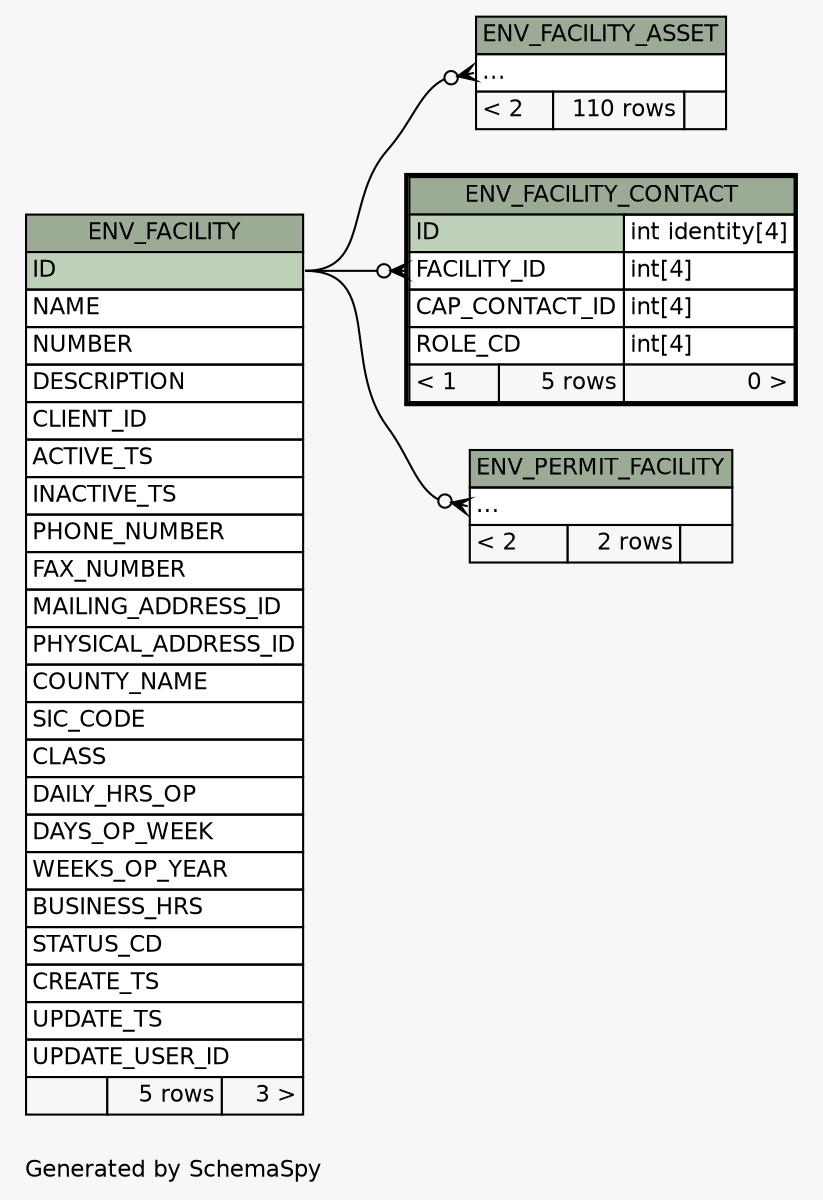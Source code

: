 // dot 2.28.0 on Windows 7 6.1
// SchemaSpy rev 590
digraph "twoDegreesRelationshipsDiagram" {
  graph [
    rankdir="RL"
    bgcolor="#f7f7f7"
    label="\nGenerated by SchemaSpy"
    labeljust="l"
    nodesep="0.18"
    ranksep="0.46"
    fontname="Helvetica"
    fontsize="11"
  ];
  node [
    fontname="Helvetica"
    fontsize="11"
    shape="plaintext"
  ];
  edge [
    arrowsize="0.8"
  ];
  "ENV_FACILITY_ASSET":"elipses":w -> "ENV_FACILITY":"ID":e [arrowhead=none dir=back arrowtail=crowodot];
  "ENV_FACILITY_CONTACT":"FACILITY_ID":w -> "ENV_FACILITY":"ID":e [arrowhead=none dir=back arrowtail=crowodot];
  "ENV_PERMIT_FACILITY":"elipses":w -> "ENV_FACILITY":"ID":e [arrowhead=none dir=back arrowtail=crowodot];
  "ENV_FACILITY" [
    label=<
    <TABLE BORDER="0" CELLBORDER="1" CELLSPACING="0" BGCOLOR="#ffffff">
      <TR><TD COLSPAN="3" BGCOLOR="#9bab96" ALIGN="CENTER">ENV_FACILITY</TD></TR>
      <TR><TD PORT="ID" COLSPAN="3" BGCOLOR="#bed1b8" ALIGN="LEFT">ID</TD></TR>
      <TR><TD PORT="NAME" COLSPAN="3" ALIGN="LEFT">NAME</TD></TR>
      <TR><TD PORT="NUMBER" COLSPAN="3" ALIGN="LEFT">NUMBER</TD></TR>
      <TR><TD PORT="DESCRIPTION" COLSPAN="3" ALIGN="LEFT">DESCRIPTION</TD></TR>
      <TR><TD PORT="CLIENT_ID" COLSPAN="3" ALIGN="LEFT">CLIENT_ID</TD></TR>
      <TR><TD PORT="ACTIVE_TS" COLSPAN="3" ALIGN="LEFT">ACTIVE_TS</TD></TR>
      <TR><TD PORT="INACTIVE_TS" COLSPAN="3" ALIGN="LEFT">INACTIVE_TS</TD></TR>
      <TR><TD PORT="PHONE_NUMBER" COLSPAN="3" ALIGN="LEFT">PHONE_NUMBER</TD></TR>
      <TR><TD PORT="FAX_NUMBER" COLSPAN="3" ALIGN="LEFT">FAX_NUMBER</TD></TR>
      <TR><TD PORT="MAILING_ADDRESS_ID" COLSPAN="3" ALIGN="LEFT">MAILING_ADDRESS_ID</TD></TR>
      <TR><TD PORT="PHYSICAL_ADDRESS_ID" COLSPAN="3" ALIGN="LEFT">PHYSICAL_ADDRESS_ID</TD></TR>
      <TR><TD PORT="COUNTY_NAME" COLSPAN="3" ALIGN="LEFT">COUNTY_NAME</TD></TR>
      <TR><TD PORT="SIC_CODE" COLSPAN="3" ALIGN="LEFT">SIC_CODE</TD></TR>
      <TR><TD PORT="CLASS" COLSPAN="3" ALIGN="LEFT">CLASS</TD></TR>
      <TR><TD PORT="DAILY_HRS_OP" COLSPAN="3" ALIGN="LEFT">DAILY_HRS_OP</TD></TR>
      <TR><TD PORT="DAYS_OP_WEEK" COLSPAN="3" ALIGN="LEFT">DAYS_OP_WEEK</TD></TR>
      <TR><TD PORT="WEEKS_OP_YEAR" COLSPAN="3" ALIGN="LEFT">WEEKS_OP_YEAR</TD></TR>
      <TR><TD PORT="BUSINESS_HRS" COLSPAN="3" ALIGN="LEFT">BUSINESS_HRS</TD></TR>
      <TR><TD PORT="STATUS_CD" COLSPAN="3" ALIGN="LEFT">STATUS_CD</TD></TR>
      <TR><TD PORT="CREATE_TS" COLSPAN="3" ALIGN="LEFT">CREATE_TS</TD></TR>
      <TR><TD PORT="UPDATE_TS" COLSPAN="3" ALIGN="LEFT">UPDATE_TS</TD></TR>
      <TR><TD PORT="UPDATE_USER_ID" COLSPAN="3" ALIGN="LEFT">UPDATE_USER_ID</TD></TR>
      <TR><TD ALIGN="LEFT" BGCOLOR="#f7f7f7">  </TD><TD ALIGN="RIGHT" BGCOLOR="#f7f7f7">5 rows</TD><TD ALIGN="RIGHT" BGCOLOR="#f7f7f7">3 &gt;</TD></TR>
    </TABLE>>
    URL="ENV_FACILITY.html"
    tooltip="ENV_FACILITY"
  ];
  "ENV_FACILITY_ASSET" [
    label=<
    <TABLE BORDER="0" CELLBORDER="1" CELLSPACING="0" BGCOLOR="#ffffff">
      <TR><TD COLSPAN="3" BGCOLOR="#9bab96" ALIGN="CENTER">ENV_FACILITY_ASSET</TD></TR>
      <TR><TD PORT="elipses" COLSPAN="3" ALIGN="LEFT">...</TD></TR>
      <TR><TD ALIGN="LEFT" BGCOLOR="#f7f7f7">&lt; 2</TD><TD ALIGN="RIGHT" BGCOLOR="#f7f7f7">110 rows</TD><TD ALIGN="RIGHT" BGCOLOR="#f7f7f7">  </TD></TR>
    </TABLE>>
    URL="ENV_FACILITY_ASSET.html"
    tooltip="ENV_FACILITY_ASSET"
  ];
  "ENV_FACILITY_CONTACT" [
    label=<
    <TABLE BORDER="2" CELLBORDER="1" CELLSPACING="0" BGCOLOR="#ffffff">
      <TR><TD COLSPAN="3" BGCOLOR="#9bab96" ALIGN="CENTER">ENV_FACILITY_CONTACT</TD></TR>
      <TR><TD PORT="ID" COLSPAN="2" BGCOLOR="#bed1b8" ALIGN="LEFT">ID</TD><TD PORT="ID.type" ALIGN="LEFT">int identity[4]</TD></TR>
      <TR><TD PORT="FACILITY_ID" COLSPAN="2" ALIGN="LEFT">FACILITY_ID</TD><TD PORT="FACILITY_ID.type" ALIGN="LEFT">int[4]</TD></TR>
      <TR><TD PORT="CAP_CONTACT_ID" COLSPAN="2" ALIGN="LEFT">CAP_CONTACT_ID</TD><TD PORT="CAP_CONTACT_ID.type" ALIGN="LEFT">int[4]</TD></TR>
      <TR><TD PORT="ROLE_CD" COLSPAN="2" ALIGN="LEFT">ROLE_CD</TD><TD PORT="ROLE_CD.type" ALIGN="LEFT">int[4]</TD></TR>
      <TR><TD ALIGN="LEFT" BGCOLOR="#f7f7f7">&lt; 1</TD><TD ALIGN="RIGHT" BGCOLOR="#f7f7f7">5 rows</TD><TD ALIGN="RIGHT" BGCOLOR="#f7f7f7">0 &gt;</TD></TR>
    </TABLE>>
    URL="ENV_FACILITY_CONTACT.html"
    tooltip="ENV_FACILITY_CONTACT"
  ];
  "ENV_PERMIT_FACILITY" [
    label=<
    <TABLE BORDER="0" CELLBORDER="1" CELLSPACING="0" BGCOLOR="#ffffff">
      <TR><TD COLSPAN="3" BGCOLOR="#9bab96" ALIGN="CENTER">ENV_PERMIT_FACILITY</TD></TR>
      <TR><TD PORT="elipses" COLSPAN="3" ALIGN="LEFT">...</TD></TR>
      <TR><TD ALIGN="LEFT" BGCOLOR="#f7f7f7">&lt; 2</TD><TD ALIGN="RIGHT" BGCOLOR="#f7f7f7">2 rows</TD><TD ALIGN="RIGHT" BGCOLOR="#f7f7f7">  </TD></TR>
    </TABLE>>
    URL="ENV_PERMIT_FACILITY.html"
    tooltip="ENV_PERMIT_FACILITY"
  ];
}
